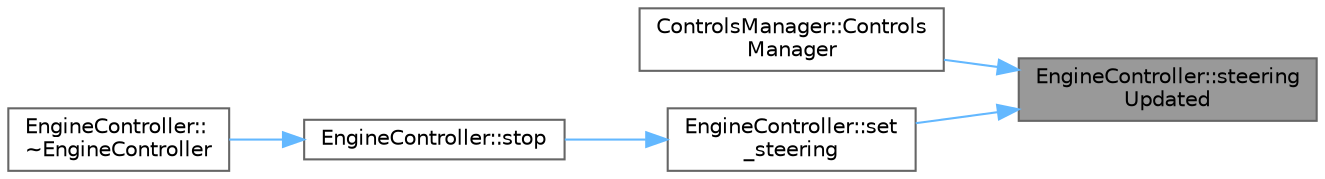 digraph "EngineController::steeringUpdated"
{
 // LATEX_PDF_SIZE
  bgcolor="transparent";
  edge [fontname=Helvetica,fontsize=10,labelfontname=Helvetica,labelfontsize=10];
  node [fontname=Helvetica,fontsize=10,shape=box,height=0.2,width=0.4];
  rankdir="RL";
  Node1 [id="Node000001",label="EngineController::steering\lUpdated",height=0.2,width=0.4,color="gray40", fillcolor="grey60", style="filled", fontcolor="black",tooltip=" "];
  Node1 -> Node2 [id="edge1_Node000001_Node000002",dir="back",color="steelblue1",style="solid",tooltip=" "];
  Node2 [id="Node000002",label="ControlsManager::Controls\lManager",height=0.2,width=0.4,color="grey40", fillcolor="white", style="filled",URL="$classControlsManager.html#aa7bcb9c7b38b703a8736327ad872ea03",tooltip=" "];
  Node1 -> Node3 [id="edge2_Node000001_Node000003",dir="back",color="steelblue1",style="solid",tooltip=" "];
  Node3 [id="Node000003",label="EngineController::set\l_steering",height=0.2,width=0.4,color="grey40", fillcolor="white", style="filled",URL="$classEngineController.html#afb4f398c794e6d6bb99b2e5426ce4567",tooltip=" "];
  Node3 -> Node4 [id="edge3_Node000003_Node000004",dir="back",color="steelblue1",style="solid",tooltip=" "];
  Node4 [id="Node000004",label="EngineController::stop",height=0.2,width=0.4,color="grey40", fillcolor="white", style="filled",URL="$classEngineController.html#a074d7c44fc23053b0bc8aee6650971bf",tooltip=" "];
  Node4 -> Node5 [id="edge4_Node000004_Node000005",dir="back",color="steelblue1",style="solid",tooltip=" "];
  Node5 [id="Node000005",label="EngineController::\l~EngineController",height=0.2,width=0.4,color="grey40", fillcolor="white", style="filled",URL="$classEngineController.html#af49b8503ec1964013a1a232de4d5ec39",tooltip=" "];
}
